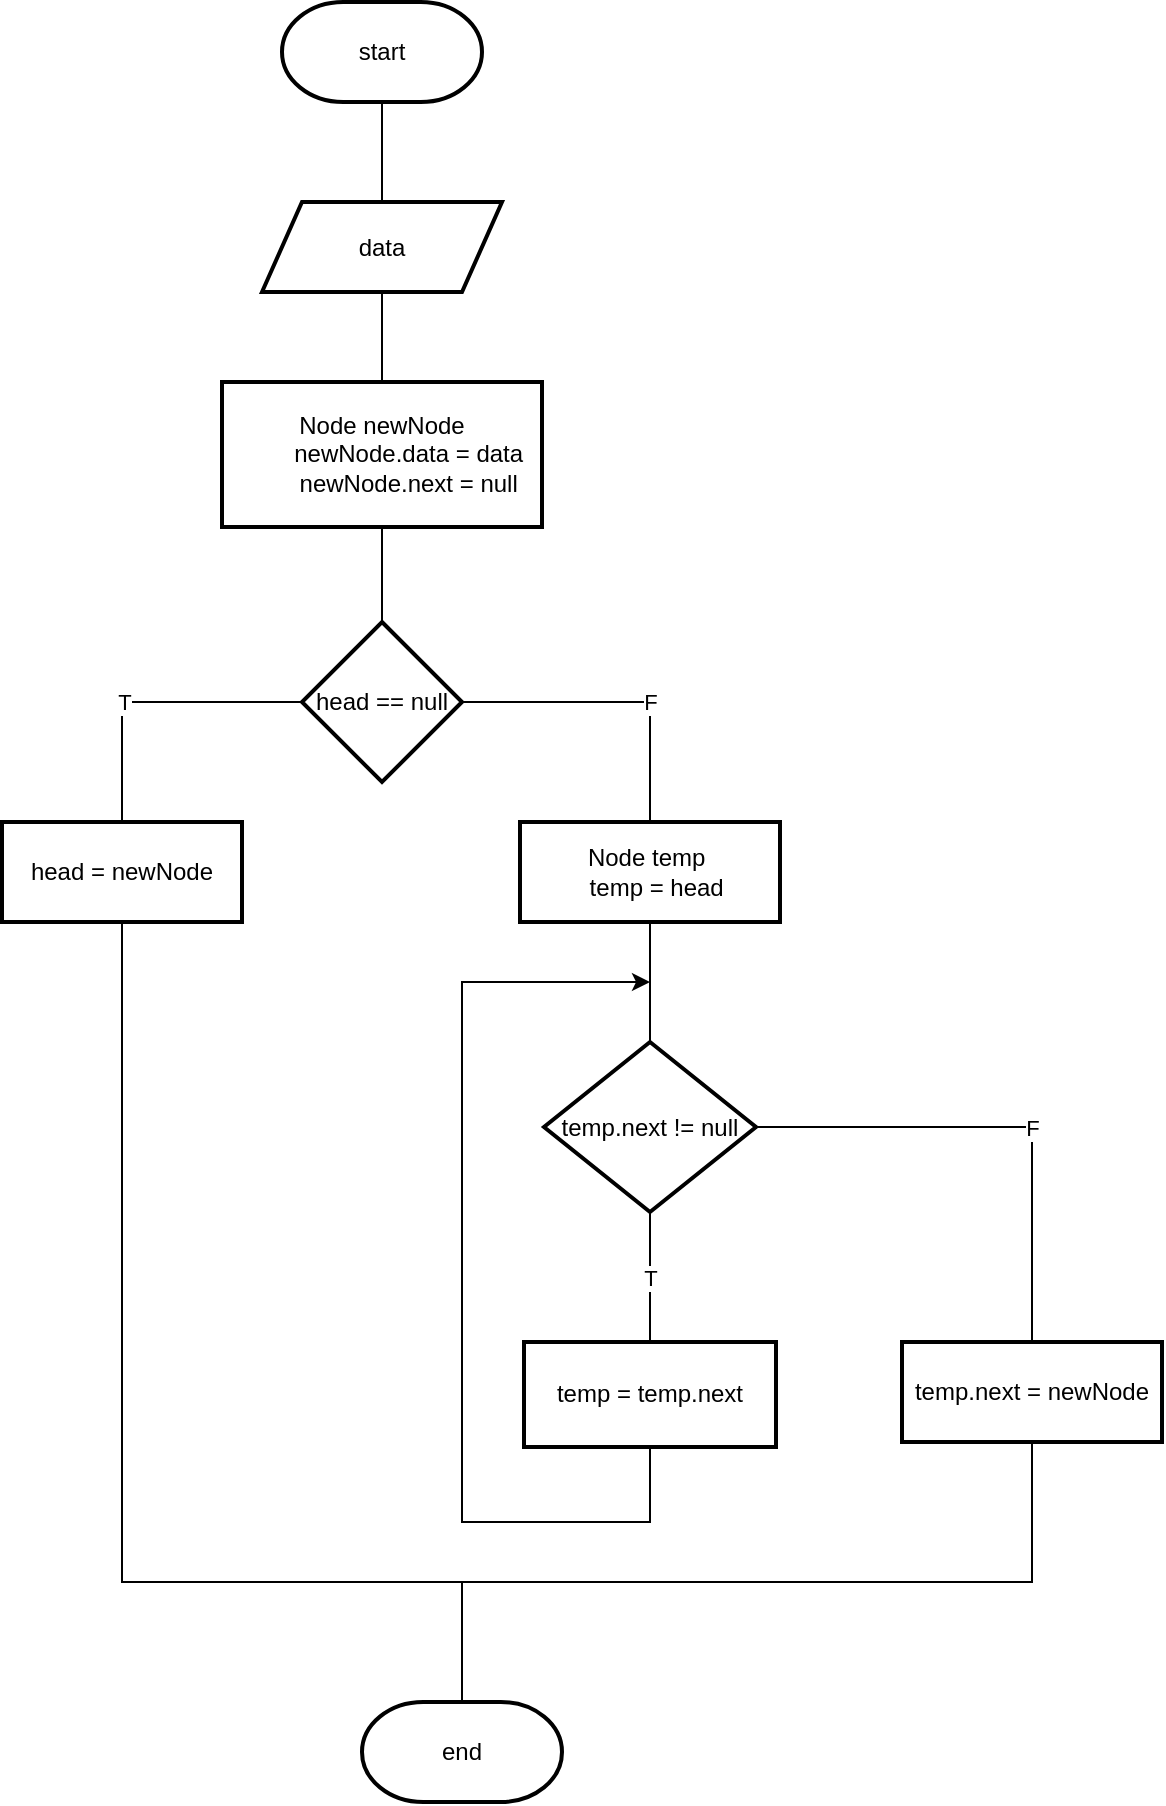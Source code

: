 <mxfile version="16.0.2" type="device" pages="3"><diagram id="46EQcTZkgXqDAd4MXJOi" name="AddLast(data)"><mxGraphModel dx="642" dy="2164" grid="1" gridSize="10" guides="1" tooltips="1" connect="1" arrows="1" fold="1" page="1" pageScale="1" pageWidth="827" pageHeight="1169" math="0" shadow="0"><root><mxCell id="ZuogIWh4_tPAEdnPZKBR-0"/><mxCell id="ZuogIWh4_tPAEdnPZKBR-1" parent="ZuogIWh4_tPAEdnPZKBR-0"/><mxCell id="T2KNaaNXvTxTWFzkc2UA-2" value="" style="edgeStyle=orthogonalEdgeStyle;rounded=0;orthogonalLoop=1;jettySize=auto;html=1;endArrow=none;endFill=0;" parent="ZuogIWh4_tPAEdnPZKBR-1" source="T2KNaaNXvTxTWFzkc2UA-0" target="T2KNaaNXvTxTWFzkc2UA-1" edge="1"><mxGeometry relative="1" as="geometry"/></mxCell><mxCell id="T2KNaaNXvTxTWFzkc2UA-0" value="start" style="strokeWidth=2;html=1;shape=mxgraph.flowchart.terminator;whiteSpace=wrap;" parent="ZuogIWh4_tPAEdnPZKBR-1" vertex="1"><mxGeometry x="230" y="-1040" width="100" height="50" as="geometry"/></mxCell><mxCell id="T2KNaaNXvTxTWFzkc2UA-4" value="" style="edgeStyle=orthogonalEdgeStyle;rounded=0;orthogonalLoop=1;jettySize=auto;html=1;endArrow=none;endFill=0;" parent="ZuogIWh4_tPAEdnPZKBR-1" source="T2KNaaNXvTxTWFzkc2UA-1" target="T2KNaaNXvTxTWFzkc2UA-3" edge="1"><mxGeometry relative="1" as="geometry"/></mxCell><mxCell id="T2KNaaNXvTxTWFzkc2UA-1" value="data" style="shape=parallelogram;perimeter=parallelogramPerimeter;whiteSpace=wrap;html=1;fixedSize=1;strokeWidth=2;" parent="ZuogIWh4_tPAEdnPZKBR-1" vertex="1"><mxGeometry x="220" y="-940" width="120" height="45" as="geometry"/></mxCell><mxCell id="T2KNaaNXvTxTWFzkc2UA-6" value="" style="edgeStyle=orthogonalEdgeStyle;rounded=0;orthogonalLoop=1;jettySize=auto;html=1;endArrow=none;endFill=0;" parent="ZuogIWh4_tPAEdnPZKBR-1" source="T2KNaaNXvTxTWFzkc2UA-3" target="T2KNaaNXvTxTWFzkc2UA-5" edge="1"><mxGeometry relative="1" as="geometry"/></mxCell><mxCell id="T2KNaaNXvTxTWFzkc2UA-3" value="&lt;div&gt;&amp;nbsp;Node newNode&amp;nbsp;&lt;/div&gt;&lt;div&gt;&amp;nbsp; &amp;nbsp; &amp;nbsp; &amp;nbsp; newNode.data = data&lt;/div&gt;&lt;div&gt;&amp;nbsp; &amp;nbsp; &amp;nbsp; &amp;nbsp; newNode.next = null&lt;/div&gt;" style="whiteSpace=wrap;html=1;strokeWidth=2;" parent="ZuogIWh4_tPAEdnPZKBR-1" vertex="1"><mxGeometry x="200" y="-850" width="160" height="72.5" as="geometry"/></mxCell><mxCell id="T2KNaaNXvTxTWFzkc2UA-8" value="" style="edgeStyle=orthogonalEdgeStyle;rounded=0;orthogonalLoop=1;jettySize=auto;html=1;endArrow=none;endFill=0;entryX=0.5;entryY=0;entryDx=0;entryDy=0;" parent="ZuogIWh4_tPAEdnPZKBR-1" source="T2KNaaNXvTxTWFzkc2UA-5" target="T2KNaaNXvTxTWFzkc2UA-7" edge="1"><mxGeometry relative="1" as="geometry"><mxPoint x="150.0" y="-630" as="targetPoint"/></mxGeometry></mxCell><mxCell id="T2KNaaNXvTxTWFzkc2UA-9" value="T" style="edgeLabel;html=1;align=center;verticalAlign=middle;resizable=0;points=[];" parent="T2KNaaNXvTxTWFzkc2UA-8" vertex="1" connectable="0"><mxGeometry x="0.195" relative="1" as="geometry"><mxPoint as="offset"/></mxGeometry></mxCell><mxCell id="T2KNaaNXvTxTWFzkc2UA-11" value="F" style="edgeStyle=orthogonalEdgeStyle;rounded=0;orthogonalLoop=1;jettySize=auto;html=1;endArrow=none;endFill=0;" parent="ZuogIWh4_tPAEdnPZKBR-1" source="T2KNaaNXvTxTWFzkc2UA-5" target="T2KNaaNXvTxTWFzkc2UA-10" edge="1"><mxGeometry x="0.221" relative="1" as="geometry"><mxPoint as="offset"/></mxGeometry></mxCell><mxCell id="T2KNaaNXvTxTWFzkc2UA-5" value="head == null" style="rhombus;whiteSpace=wrap;html=1;strokeWidth=2;" parent="ZuogIWh4_tPAEdnPZKBR-1" vertex="1"><mxGeometry x="240" y="-730" width="80" height="80" as="geometry"/></mxCell><mxCell id="T2KNaaNXvTxTWFzkc2UA-22" style="edgeStyle=none;rounded=0;orthogonalLoop=1;jettySize=auto;html=1;endArrow=none;endFill=0;exitX=0.5;exitY=1;exitDx=0;exitDy=0;" parent="ZuogIWh4_tPAEdnPZKBR-1" source="T2KNaaNXvTxTWFzkc2UA-7" edge="1"><mxGeometry relative="1" as="geometry"><mxPoint x="320" y="-250" as="targetPoint"/><Array as="points"><mxPoint x="150" y="-250"/></Array><mxPoint x="150" y="-580" as="sourcePoint"/></mxGeometry></mxCell><mxCell id="T2KNaaNXvTxTWFzkc2UA-7" value="head = newNode" style="whiteSpace=wrap;html=1;strokeWidth=2;" parent="ZuogIWh4_tPAEdnPZKBR-1" vertex="1"><mxGeometry x="90" y="-630" width="120" height="50" as="geometry"/></mxCell><mxCell id="T2KNaaNXvTxTWFzkc2UA-13" value="" style="edgeStyle=orthogonalEdgeStyle;rounded=0;orthogonalLoop=1;jettySize=auto;html=1;endArrow=none;endFill=0;" parent="ZuogIWh4_tPAEdnPZKBR-1" source="T2KNaaNXvTxTWFzkc2UA-10" target="T2KNaaNXvTxTWFzkc2UA-12" edge="1"><mxGeometry relative="1" as="geometry"/></mxCell><mxCell id="T2KNaaNXvTxTWFzkc2UA-10" value="&lt;div&gt;Node temp&amp;nbsp;&lt;/div&gt;&lt;div&gt;&amp;nbsp; temp = head&lt;/div&gt;" style="whiteSpace=wrap;html=1;strokeWidth=2;" parent="ZuogIWh4_tPAEdnPZKBR-1" vertex="1"><mxGeometry x="349" y="-630" width="130" height="50" as="geometry"/></mxCell><mxCell id="T2KNaaNXvTxTWFzkc2UA-16" value="T" style="rounded=0;orthogonalLoop=1;jettySize=auto;html=1;endArrow=none;endFill=0;" parent="ZuogIWh4_tPAEdnPZKBR-1" source="T2KNaaNXvTxTWFzkc2UA-12" target="T2KNaaNXvTxTWFzkc2UA-14" edge="1"><mxGeometry relative="1" as="geometry"/></mxCell><mxCell id="T2KNaaNXvTxTWFzkc2UA-20" value="F" style="edgeStyle=orthogonalEdgeStyle;rounded=0;orthogonalLoop=1;jettySize=auto;html=1;endArrow=none;endFill=0;" parent="ZuogIWh4_tPAEdnPZKBR-1" source="T2KNaaNXvTxTWFzkc2UA-12" target="T2KNaaNXvTxTWFzkc2UA-19" edge="1"><mxGeometry x="0.124" relative="1" as="geometry"><mxPoint as="offset"/></mxGeometry></mxCell><mxCell id="T2KNaaNXvTxTWFzkc2UA-12" value="temp.next != null" style="rhombus;whiteSpace=wrap;html=1;strokeWidth=2;" parent="ZuogIWh4_tPAEdnPZKBR-1" vertex="1"><mxGeometry x="361" y="-520" width="106" height="85" as="geometry"/></mxCell><mxCell id="T2KNaaNXvTxTWFzkc2UA-17" style="edgeStyle=orthogonalEdgeStyle;rounded=0;orthogonalLoop=1;jettySize=auto;html=1;" parent="ZuogIWh4_tPAEdnPZKBR-1" source="T2KNaaNXvTxTWFzkc2UA-14" edge="1"><mxGeometry relative="1" as="geometry"><mxPoint x="414" y="-550" as="targetPoint"/><Array as="points"><mxPoint x="414" y="-280"/><mxPoint x="320" y="-280"/><mxPoint x="320" y="-550"/></Array></mxGeometry></mxCell><mxCell id="T2KNaaNXvTxTWFzkc2UA-14" value="temp = temp.next" style="whiteSpace=wrap;html=1;strokeWidth=2;" parent="ZuogIWh4_tPAEdnPZKBR-1" vertex="1"><mxGeometry x="351" y="-370" width="126" height="52.5" as="geometry"/></mxCell><mxCell id="T2KNaaNXvTxTWFzkc2UA-21" style="edgeStyle=none;rounded=0;orthogonalLoop=1;jettySize=auto;html=1;endArrow=none;endFill=0;" parent="ZuogIWh4_tPAEdnPZKBR-1" source="T2KNaaNXvTxTWFzkc2UA-19" target="T2KNaaNXvTxTWFzkc2UA-23" edge="1"><mxGeometry relative="1" as="geometry"><mxPoint x="320" y="-180" as="targetPoint"/><Array as="points"><mxPoint x="605" y="-250"/><mxPoint x="320" y="-250"/></Array></mxGeometry></mxCell><mxCell id="T2KNaaNXvTxTWFzkc2UA-19" value="temp.next = newNode" style="whiteSpace=wrap;html=1;strokeWidth=2;" parent="ZuogIWh4_tPAEdnPZKBR-1" vertex="1"><mxGeometry x="540" y="-370" width="130" height="50" as="geometry"/></mxCell><mxCell id="T2KNaaNXvTxTWFzkc2UA-23" value="end" style="strokeWidth=2;html=1;shape=mxgraph.flowchart.terminator;whiteSpace=wrap;" parent="ZuogIWh4_tPAEdnPZKBR-1" vertex="1"><mxGeometry x="270" y="-190" width="100" height="50" as="geometry"/></mxCell></root></mxGraphModel></diagram><diagram id="eJOfYp8_OQBZiYZpGaQI" name="AddAtPosition(data,pos)"><mxGraphModel dx="513" dy="1965" grid="1" gridSize="10" guides="1" tooltips="1" connect="1" arrows="1" fold="1" page="1" pageScale="1" pageWidth="827" pageHeight="1169" math="0" shadow="0"><root><mxCell id="pNUD2-K-y_9FfE0oFIWh-0"/><mxCell id="pNUD2-K-y_9FfE0oFIWh-1" parent="pNUD2-K-y_9FfE0oFIWh-0"/><mxCell id="9apFXV-8-1AusWu4AEQA-0" value="" style="edgeStyle=orthogonalEdgeStyle;rounded=0;orthogonalLoop=1;jettySize=auto;html=1;endArrow=none;endFill=0;" parent="pNUD2-K-y_9FfE0oFIWh-1" source="9apFXV-8-1AusWu4AEQA-1" target="9apFXV-8-1AusWu4AEQA-3" edge="1"><mxGeometry relative="1" as="geometry"/></mxCell><mxCell id="9apFXV-8-1AusWu4AEQA-1" value="start" style="strokeWidth=2;html=1;shape=mxgraph.flowchart.terminator;whiteSpace=wrap;" parent="pNUD2-K-y_9FfE0oFIWh-1" vertex="1"><mxGeometry x="230" y="-1040" width="100" height="50" as="geometry"/></mxCell><mxCell id="9apFXV-8-1AusWu4AEQA-2" value="" style="edgeStyle=orthogonalEdgeStyle;rounded=0;orthogonalLoop=1;jettySize=auto;html=1;endArrow=none;endFill=0;" parent="pNUD2-K-y_9FfE0oFIWh-1" source="9apFXV-8-1AusWu4AEQA-3" target="9apFXV-8-1AusWu4AEQA-4" edge="1"><mxGeometry relative="1" as="geometry"/></mxCell><mxCell id="9apFXV-8-1AusWu4AEQA-3" value="data" style="shape=parallelogram;perimeter=parallelogramPerimeter;whiteSpace=wrap;html=1;fixedSize=1;strokeWidth=2;" parent="pNUD2-K-y_9FfE0oFIWh-1" vertex="1"><mxGeometry x="220" y="-950" width="120" height="45" as="geometry"/></mxCell><mxCell id="9apFXV-8-1AusWu4AEQA-6" value="" style="edgeStyle=none;rounded=0;orthogonalLoop=1;jettySize=auto;html=1;endArrow=none;endFill=0;" parent="pNUD2-K-y_9FfE0oFIWh-1" source="9apFXV-8-1AusWu4AEQA-4" target="9apFXV-8-1AusWu4AEQA-5" edge="1"><mxGeometry relative="1" as="geometry"/></mxCell><mxCell id="9apFXV-8-1AusWu4AEQA-4" value="&lt;div&gt;&amp;nbsp;Node newNode&amp;nbsp;&lt;/div&gt;&lt;div&gt;&amp;nbsp; &amp;nbsp; &amp;nbsp; &amp;nbsp; newNode.data = data&lt;/div&gt;&lt;div&gt;&amp;nbsp; &amp;nbsp; &amp;nbsp; &amp;nbsp; newNode.next = null&lt;/div&gt;" style="whiteSpace=wrap;html=1;strokeWidth=2;" parent="pNUD2-K-y_9FfE0oFIWh-1" vertex="1"><mxGeometry x="200" y="-860" width="160" height="72.5" as="geometry"/></mxCell><mxCell id="9apFXV-8-1AusWu4AEQA-8" value="T" style="edgeStyle=none;rounded=0;orthogonalLoop=1;jettySize=auto;html=1;exitX=0;exitY=0.5;exitDx=0;exitDy=0;endArrow=none;endFill=0;" parent="pNUD2-K-y_9FfE0oFIWh-1" source="9apFXV-8-1AusWu4AEQA-5" target="9apFXV-8-1AusWu4AEQA-7" edge="1"><mxGeometry x="0.333" relative="1" as="geometry"><Array as="points"><mxPoint x="120" y="-700"/></Array><mxPoint as="offset"/></mxGeometry></mxCell><mxCell id="9apFXV-8-1AusWu4AEQA-10" value="F" style="edgeStyle=none;rounded=0;orthogonalLoop=1;jettySize=auto;html=1;exitX=1;exitY=0.5;exitDx=0;exitDy=0;endArrow=none;endFill=0;" parent="pNUD2-K-y_9FfE0oFIWh-1" source="9apFXV-8-1AusWu4AEQA-5" target="9apFXV-8-1AusWu4AEQA-9" edge="1"><mxGeometry x="0.29" relative="1" as="geometry"><Array as="points"><mxPoint x="440" y="-700"/></Array><mxPoint as="offset"/></mxGeometry></mxCell><mxCell id="9apFXV-8-1AusWu4AEQA-5" value="pos == 1" style="rhombus;whiteSpace=wrap;html=1;strokeWidth=2;" parent="pNUD2-K-y_9FfE0oFIWh-1" vertex="1"><mxGeometry x="240" y="-740" width="80" height="80" as="geometry"/></mxCell><mxCell id="9apFXV-8-1AusWu4AEQA-26" style="edgeStyle=none;rounded=0;orthogonalLoop=1;jettySize=auto;html=1;entryX=0.5;entryY=0;entryDx=0;entryDy=0;entryPerimeter=0;endArrow=none;endFill=0;" parent="pNUD2-K-y_9FfE0oFIWh-1" source="9apFXV-8-1AusWu4AEQA-7" target="9apFXV-8-1AusWu4AEQA-25" edge="1"><mxGeometry relative="1" as="geometry"><mxPoint x="270" y="160" as="targetPoint"/><Array as="points"><mxPoint x="120" y="100"/><mxPoint x="430" y="100"/><mxPoint x="430" y="130"/></Array></mxGeometry></mxCell><mxCell id="9apFXV-8-1AusWu4AEQA-7" value="&lt;div&gt;newNode.next = head&lt;/div&gt;&lt;div&gt;&amp;nbsp; head = newNode&lt;/div&gt;" style="whiteSpace=wrap;html=1;strokeWidth=2;" parent="pNUD2-K-y_9FfE0oFIWh-1" vertex="1"><mxGeometry x="50" y="-650" width="140" height="60" as="geometry"/></mxCell><mxCell id="9apFXV-8-1AusWu4AEQA-12" value="" style="edgeStyle=none;rounded=0;orthogonalLoop=1;jettySize=auto;html=1;endArrow=none;endFill=0;" parent="pNUD2-K-y_9FfE0oFIWh-1" source="9apFXV-8-1AusWu4AEQA-9" target="9apFXV-8-1AusWu4AEQA-11" edge="1"><mxGeometry relative="1" as="geometry"/></mxCell><mxCell id="9apFXV-8-1AusWu4AEQA-9" value="&lt;div&gt;Node temp&amp;nbsp;&lt;/div&gt;&lt;div&gt;&amp;nbsp; temp = head&lt;/div&gt;" style="whiteSpace=wrap;html=1;strokeWidth=2;" parent="pNUD2-K-y_9FfE0oFIWh-1" vertex="1"><mxGeometry x="370" y="-644" width="140" height="60" as="geometry"/></mxCell><mxCell id="9apFXV-8-1AusWu4AEQA-14" value="T" style="edgeStyle=none;rounded=0;orthogonalLoop=1;jettySize=auto;html=1;endArrow=none;endFill=0;" parent="pNUD2-K-y_9FfE0oFIWh-1" source="9apFXV-8-1AusWu4AEQA-11" target="9apFXV-8-1AusWu4AEQA-13" edge="1"><mxGeometry relative="1" as="geometry"/></mxCell><mxCell id="9apFXV-8-1AusWu4AEQA-19" value="F" style="edgeStyle=none;rounded=0;orthogonalLoop=1;jettySize=auto;html=1;exitX=1;exitY=0.5;exitDx=0;exitDy=0;entryX=0.5;entryY=0;entryDx=0;entryDy=0;endArrow=none;endFill=0;" parent="pNUD2-K-y_9FfE0oFIWh-1" source="9apFXV-8-1AusWu4AEQA-11" target="9apFXV-8-1AusWu4AEQA-20" edge="1"><mxGeometry x="-0.761" relative="1" as="geometry"><mxPoint x="440" y="-128.316" as="targetPoint"/><Array as="points"><mxPoint x="580" y="-505"/><mxPoint x="580" y="-160"/><mxPoint x="440" y="-160"/></Array><mxPoint x="1" as="offset"/></mxGeometry></mxCell><mxCell id="9apFXV-8-1AusWu4AEQA-11" value="i = 1; i &amp;lt; pos - 1; i++" style="shape=hexagon;perimeter=hexagonPerimeter2;whiteSpace=wrap;html=1;fixedSize=1;strokeWidth=2;" parent="pNUD2-K-y_9FfE0oFIWh-1" vertex="1"><mxGeometry x="370" y="-530" width="140" height="50" as="geometry"/></mxCell><mxCell id="9apFXV-8-1AusWu4AEQA-16" value="T" style="edgeStyle=none;rounded=0;orthogonalLoop=1;jettySize=auto;html=1;exitX=0;exitY=0.5;exitDx=0;exitDy=0;endArrow=none;endFill=0;" parent="pNUD2-K-y_9FfE0oFIWh-1" source="9apFXV-8-1AusWu4AEQA-13" target="9apFXV-8-1AusWu4AEQA-15" edge="1"><mxGeometry x="0.333" relative="1" as="geometry"><Array as="points"><mxPoint x="300" y="-380"/></Array><mxPoint as="offset"/></mxGeometry></mxCell><mxCell id="9apFXV-8-1AusWu4AEQA-17" value="F" style="edgeStyle=none;rounded=0;orthogonalLoop=1;jettySize=auto;html=1;exitX=1;exitY=0.5;exitDx=0;exitDy=0;entryX=0;entryY=0.5;entryDx=0;entryDy=0;" parent="pNUD2-K-y_9FfE0oFIWh-1" source="9apFXV-8-1AusWu4AEQA-13" target="9apFXV-8-1AusWu4AEQA-11" edge="1"><mxGeometry x="-0.92" relative="1" as="geometry"><mxPoint x="260" y="-510" as="targetPoint"/><Array as="points"><mxPoint x="520" y="-380"/><mxPoint x="520" y="-240"/><mxPoint x="440" y="-240"/><mxPoint x="440" y="-200"/><mxPoint x="210" y="-200"/><mxPoint x="210" y="-505"/></Array><mxPoint as="offset"/></mxGeometry></mxCell><mxCell id="9apFXV-8-1AusWu4AEQA-13" value="temp != null" style="rhombus;whiteSpace=wrap;html=1;strokeWidth=2;" parent="pNUD2-K-y_9FfE0oFIWh-1" vertex="1"><mxGeometry x="400" y="-420" width="80" height="80" as="geometry"/></mxCell><mxCell id="9apFXV-8-1AusWu4AEQA-18" style="edgeStyle=none;rounded=0;orthogonalLoop=1;jettySize=auto;html=1;exitX=0.5;exitY=1;exitDx=0;exitDy=0;endArrow=none;endFill=0;" parent="pNUD2-K-y_9FfE0oFIWh-1" source="9apFXV-8-1AusWu4AEQA-15" edge="1"><mxGeometry relative="1" as="geometry"><mxPoint x="440" y="-240" as="targetPoint"/><Array as="points"><mxPoint x="300" y="-240"/></Array></mxGeometry></mxCell><mxCell id="9apFXV-8-1AusWu4AEQA-15" value="temp = temp.next" style="whiteSpace=wrap;html=1;strokeWidth=2;" parent="pNUD2-K-y_9FfE0oFIWh-1" vertex="1"><mxGeometry x="240" y="-330" width="120" height="50" as="geometry"/></mxCell><mxCell id="9apFXV-8-1AusWu4AEQA-22" value="T" style="edgeStyle=none;rounded=0;orthogonalLoop=1;jettySize=auto;html=1;exitX=0;exitY=0.5;exitDx=0;exitDy=0;endArrow=none;endFill=0;" parent="pNUD2-K-y_9FfE0oFIWh-1" source="9apFXV-8-1AusWu4AEQA-20" target="9apFXV-8-1AusWu4AEQA-21" edge="1"><mxGeometry x="0.333" relative="1" as="geometry"><Array as="points"><mxPoint x="300" y="-90"/></Array><mxPoint as="offset"/></mxGeometry></mxCell><mxCell id="9apFXV-8-1AusWu4AEQA-23" value="F" style="edgeStyle=none;rounded=0;orthogonalLoop=1;jettySize=auto;html=1;exitX=1;exitY=0.5;exitDx=0;exitDy=0;endArrow=none;endFill=0;" parent="pNUD2-K-y_9FfE0oFIWh-1" source="9apFXV-8-1AusWu4AEQA-20" edge="1"><mxGeometry x="-0.667" relative="1" as="geometry"><mxPoint x="430" y="100" as="targetPoint"/><Array as="points"><mxPoint x="540" y="-90"/><mxPoint x="540" y="60"/><mxPoint x="430" y="60"/></Array><mxPoint as="offset"/></mxGeometry></mxCell><mxCell id="9apFXV-8-1AusWu4AEQA-20" value="temp != null" style="rhombus;whiteSpace=wrap;html=1;strokeWidth=2;" parent="pNUD2-K-y_9FfE0oFIWh-1" vertex="1"><mxGeometry x="400" y="-130" width="80" height="80" as="geometry"/></mxCell><mxCell id="9apFXV-8-1AusWu4AEQA-24" style="edgeStyle=none;rounded=0;orthogonalLoop=1;jettySize=auto;html=1;exitX=0.5;exitY=1;exitDx=0;exitDy=0;endArrow=none;endFill=0;" parent="pNUD2-K-y_9FfE0oFIWh-1" source="9apFXV-8-1AusWu4AEQA-21" edge="1"><mxGeometry relative="1" as="geometry"><mxPoint x="430" y="60" as="targetPoint"/><Array as="points"><mxPoint x="300" y="60"/></Array></mxGeometry></mxCell><mxCell id="9apFXV-8-1AusWu4AEQA-21" value="&lt;div&gt;newNode.next = temp.next&amp;nbsp;&amp;nbsp;&lt;/div&gt;&lt;div&gt;&lt;span&gt;temp.next = newNode&lt;/span&gt;&lt;/div&gt;" style="whiteSpace=wrap;html=1;strokeWidth=2;" parent="pNUD2-K-y_9FfE0oFIWh-1" vertex="1"><mxGeometry x="215" y="-40" width="170" height="60" as="geometry"/></mxCell><mxCell id="9apFXV-8-1AusWu4AEQA-25" value="end" style="strokeWidth=2;html=1;shape=mxgraph.flowchart.terminator;whiteSpace=wrap;" parent="pNUD2-K-y_9FfE0oFIWh-1" vertex="1"><mxGeometry x="380" y="150" width="100" height="50" as="geometry"/></mxCell></root></mxGraphModel></diagram><diagram id="lkqx1esiW4ZVqt9Fw-5p" name="Min"><mxGraphModel dx="770" dy="2363" grid="1" gridSize="10" guides="1" tooltips="1" connect="1" arrows="1" fold="1" page="1" pageScale="1" pageWidth="827" pageHeight="1169" math="0" shadow="0"><root><mxCell id="wSQKsgvbl7M9N75l8UD8-0"/><mxCell id="wSQKsgvbl7M9N75l8UD8-1" parent="wSQKsgvbl7M9N75l8UD8-0"/><mxCell id="CvTeXpwJ7eYZNi3CRiU2-1" value="" style="edgeStyle=orthogonalEdgeStyle;rounded=0;orthogonalLoop=1;jettySize=auto;html=1;endArrow=none;endFill=0;" parent="wSQKsgvbl7M9N75l8UD8-1" source="ymR5pzahO84pgleqEC9t-1" target="CvTeXpwJ7eYZNi3CRiU2-0" edge="1"><mxGeometry relative="1" as="geometry"/></mxCell><mxCell id="ymR5pzahO84pgleqEC9t-1" value="start" style="strokeWidth=2;html=1;shape=mxgraph.flowchart.terminator;whiteSpace=wrap;" parent="wSQKsgvbl7M9N75l8UD8-1" vertex="1"><mxGeometry x="363" y="-1040" width="100" height="50" as="geometry"/></mxCell><mxCell id="ymR5pzahO84pgleqEC9t-6" value="" style="edgeStyle=none;rounded=0;orthogonalLoop=1;jettySize=auto;html=1;endArrow=none;endFill=0;" parent="wSQKsgvbl7M9N75l8UD8-1" source="ymR5pzahO84pgleqEC9t-4" target="ymR5pzahO84pgleqEC9t-5" edge="1"><mxGeometry relative="1" as="geometry"/></mxCell><mxCell id="ymR5pzahO84pgleqEC9t-4" value="Min = MaxValue" style="whiteSpace=wrap;html=1;strokeWidth=2;" parent="wSQKsgvbl7M9N75l8UD8-1" vertex="1"><mxGeometry x="345.25" y="-780" width="135.5" height="50" as="geometry"/></mxCell><mxCell id="ymR5pzahO84pgleqEC9t-8" value="T" style="edgeStyle=none;rounded=0;orthogonalLoop=1;jettySize=auto;html=1;endArrow=none;endFill=0;" parent="wSQKsgvbl7M9N75l8UD8-1" source="ymR5pzahO84pgleqEC9t-5" target="ymR5pzahO84pgleqEC9t-7" edge="1"><mxGeometry relative="1" as="geometry"/></mxCell><mxCell id="ymR5pzahO84pgleqEC9t-17" value="F" style="edgeStyle=none;rounded=0;orthogonalLoop=1;jettySize=auto;html=1;exitX=1;exitY=0.5;exitDx=0;exitDy=0;endArrow=none;endFill=0;" parent="wSQKsgvbl7M9N75l8UD8-1" source="ymR5pzahO84pgleqEC9t-5" target="ymR5pzahO84pgleqEC9t-16" edge="1"><mxGeometry x="0.579" relative="1" as="geometry"><Array as="points"><mxPoint x="640" y="-620"/></Array><mxPoint as="offset"/></mxGeometry></mxCell><mxCell id="ymR5pzahO84pgleqEC9t-5" value="temp != null" style="rhombus;whiteSpace=wrap;html=1;strokeWidth=2;" parent="wSQKsgvbl7M9N75l8UD8-1" vertex="1"><mxGeometry x="372.25" y="-660" width="80" height="80" as="geometry"/></mxCell><mxCell id="ymR5pzahO84pgleqEC9t-10" value="T" style="edgeStyle=none;rounded=0;orthogonalLoop=1;jettySize=auto;html=1;exitX=0;exitY=0.5;exitDx=0;exitDy=0;endArrow=none;endFill=0;" parent="wSQKsgvbl7M9N75l8UD8-1" source="ymR5pzahO84pgleqEC9t-7" target="ymR5pzahO84pgleqEC9t-9" edge="1"><mxGeometry x="0.578" relative="1" as="geometry"><Array as="points"><mxPoint x="260" y="-490"/></Array><mxPoint as="offset"/></mxGeometry></mxCell><mxCell id="ymR5pzahO84pgleqEC9t-11" value="F" style="edgeStyle=none;rounded=0;orthogonalLoop=1;jettySize=auto;html=1;exitX=1;exitY=0.5;exitDx=0;exitDy=0;entryX=0.5;entryY=0;entryDx=0;entryDy=0;endArrow=none;endFill=0;" parent="wSQKsgvbl7M9N75l8UD8-1" source="ymR5pzahO84pgleqEC9t-7" target="ymR5pzahO84pgleqEC9t-13" edge="1"><mxGeometry x="-0.776" relative="1" as="geometry"><mxPoint x="410" y="-350" as="targetPoint"/><Array as="points"><mxPoint x="480" y="-490"/><mxPoint x="480" y="-380"/><mxPoint x="410" y="-380"/></Array><mxPoint as="offset"/></mxGeometry></mxCell><mxCell id="ymR5pzahO84pgleqEC9t-7" value="Min &amp;gt; temp.data" style="rhombus;whiteSpace=wrap;html=1;strokeWidth=2;" parent="wSQKsgvbl7M9N75l8UD8-1" vertex="1"><mxGeometry x="372.25" y="-530" width="80" height="80" as="geometry"/></mxCell><mxCell id="ymR5pzahO84pgleqEC9t-12" style="edgeStyle=none;rounded=0;orthogonalLoop=1;jettySize=auto;html=1;exitX=0.5;exitY=1;exitDx=0;exitDy=0;endArrow=none;endFill=0;" parent="wSQKsgvbl7M9N75l8UD8-1" source="ymR5pzahO84pgleqEC9t-9" edge="1"><mxGeometry relative="1" as="geometry"><mxPoint x="410" y="-380" as="targetPoint"/><Array as="points"><mxPoint x="260" y="-380"/></Array></mxGeometry></mxCell><mxCell id="ymR5pzahO84pgleqEC9t-9" value="Min = temp.data" style="whiteSpace=wrap;html=1;strokeWidth=2;" parent="wSQKsgvbl7M9N75l8UD8-1" vertex="1"><mxGeometry x="200" y="-460" width="120" height="50" as="geometry"/></mxCell><mxCell id="ymR5pzahO84pgleqEC9t-14" style="edgeStyle=none;rounded=0;orthogonalLoop=1;jettySize=auto;html=1;exitX=0.5;exitY=1;exitDx=0;exitDy=0;" parent="wSQKsgvbl7M9N75l8UD8-1" source="ymR5pzahO84pgleqEC9t-13" edge="1"><mxGeometry relative="1" as="geometry"><mxPoint x="410" y="-680" as="targetPoint"/><Array as="points"><mxPoint x="410" y="-260"/><mxPoint x="160" y="-260"/><mxPoint x="160" y="-680"/></Array></mxGeometry></mxCell><mxCell id="ymR5pzahO84pgleqEC9t-13" value="temp = temp.next" style="whiteSpace=wrap;html=1;strokeWidth=2;" parent="wSQKsgvbl7M9N75l8UD8-1" vertex="1"><mxGeometry x="346.5" y="-340" width="126.5" height="50" as="geometry"/></mxCell><mxCell id="pw_i-2Q8Kdw9bnwo_Ylo-1" value="" style="edgeStyle=none;rounded=0;orthogonalLoop=1;jettySize=auto;html=1;endArrow=none;endFill=0;entryX=0.5;entryY=0;entryDx=0;entryDy=0;" parent="wSQKsgvbl7M9N75l8UD8-1" source="ymR5pzahO84pgleqEC9t-16" target="CvTeXpwJ7eYZNi3CRiU2-7" edge="1"><mxGeometry relative="1" as="geometry"><mxPoint x="410" y="-190" as="targetPoint"/><Array as="points"><mxPoint x="640" y="-240"/><mxPoint x="410" y="-240"/></Array></mxGeometry></mxCell><mxCell id="ymR5pzahO84pgleqEC9t-16" value="Min" style="shape=parallelogram;perimeter=parallelogramPerimeter;whiteSpace=wrap;html=1;fixedSize=1;strokeWidth=2;" parent="wSQKsgvbl7M9N75l8UD8-1" vertex="1"><mxGeometry x="580" y="-570" width="120" height="40" as="geometry"/></mxCell><mxCell id="CvTeXpwJ7eYZNi3CRiU2-2" value="" style="edgeStyle=orthogonalEdgeStyle;rounded=0;orthogonalLoop=1;jettySize=auto;html=1;endArrow=none;endFill=0;" parent="wSQKsgvbl7M9N75l8UD8-1" source="CvTeXpwJ7eYZNi3CRiU2-0" target="ymR5pzahO84pgleqEC9t-4" edge="1"><mxGeometry relative="1" as="geometry"/></mxCell><mxCell id="CvTeXpwJ7eYZNi3CRiU2-0" value="&lt;div&gt;&amp;nbsp;Node temp&amp;nbsp;&lt;/div&gt;&lt;div&gt;&lt;span&gt;temp = this.head&lt;/span&gt;&lt;/div&gt;&lt;div&gt;&lt;span&gt;Node tmp&amp;nbsp;&lt;/span&gt;&lt;/div&gt;&lt;div&gt;&lt;span&gt;tmp = this.head&lt;/span&gt;&lt;/div&gt;" style="whiteSpace=wrap;html=1;strokeWidth=2;" parent="wSQKsgvbl7M9N75l8UD8-1" vertex="1"><mxGeometry x="339.5" y="-930" width="147" height="95" as="geometry"/></mxCell><mxCell id="CvTeXpwJ7eYZNi3CRiU2-6" value="F" style="edgeStyle=none;rounded=0;orthogonalLoop=1;jettySize=auto;html=1;exitX=1;exitY=0.5;exitDx=0;exitDy=0;endArrow=none;endFill=0;" parent="wSQKsgvbl7M9N75l8UD8-1" source="CvTeXpwJ7eYZNi3CRiU2-7" target="CvTeXpwJ7eYZNi3CRiU2-16" edge="1"><mxGeometry x="0.653" relative="1" as="geometry"><Array as="points"><mxPoint x="640" y="-150"/></Array><mxPoint as="offset"/></mxGeometry></mxCell><mxCell id="CvTeXpwJ7eYZNi3CRiU2-18" value="T" style="edgeStyle=orthogonalEdgeStyle;rounded=0;orthogonalLoop=1;jettySize=auto;html=1;endArrow=none;endFill=0;" parent="wSQKsgvbl7M9N75l8UD8-1" source="CvTeXpwJ7eYZNi3CRiU2-7" target="CvTeXpwJ7eYZNi3CRiU2-17" edge="1"><mxGeometry relative="1" as="geometry"/></mxCell><mxCell id="CvTeXpwJ7eYZNi3CRiU2-7" value="tmp != null" style="rhombus;whiteSpace=wrap;html=1;strokeWidth=2;" parent="wSQKsgvbl7M9N75l8UD8-1" vertex="1"><mxGeometry x="369.75" y="-190" width="80" height="80" as="geometry"/></mxCell><mxCell id="CvTeXpwJ7eYZNi3CRiU2-8" value="T" style="edgeStyle=none;rounded=0;orthogonalLoop=1;jettySize=auto;html=1;exitX=0;exitY=0.5;exitDx=0;exitDy=0;endArrow=none;endFill=0;" parent="wSQKsgvbl7M9N75l8UD8-1" source="CvTeXpwJ7eYZNi3CRiU2-10" target="CvTeXpwJ7eYZNi3CRiU2-12" edge="1"><mxGeometry x="0.578" relative="1" as="geometry"><Array as="points"><mxPoint x="260" y="60"/></Array><mxPoint as="offset"/></mxGeometry></mxCell><mxCell id="CvTeXpwJ7eYZNi3CRiU2-9" value="F" style="edgeStyle=none;rounded=0;orthogonalLoop=1;jettySize=auto;html=1;exitX=1;exitY=0.5;exitDx=0;exitDy=0;entryX=0.5;entryY=0;entryDx=0;entryDy=0;endArrow=none;endFill=0;" parent="wSQKsgvbl7M9N75l8UD8-1" source="CvTeXpwJ7eYZNi3CRiU2-10" target="CvTeXpwJ7eYZNi3CRiU2-14" edge="1"><mxGeometry x="-0.776" relative="1" as="geometry"><mxPoint x="410" y="200" as="targetPoint"/><Array as="points"><mxPoint x="480" y="60"/><mxPoint x="480" y="170"/><mxPoint x="410" y="170"/></Array><mxPoint as="offset"/></mxGeometry></mxCell><mxCell id="CvTeXpwJ7eYZNi3CRiU2-10" value="tmp.data == Min" style="rhombus;whiteSpace=wrap;html=1;strokeWidth=2;" parent="wSQKsgvbl7M9N75l8UD8-1" vertex="1"><mxGeometry x="369.75" y="20" width="80" height="80" as="geometry"/></mxCell><mxCell id="CvTeXpwJ7eYZNi3CRiU2-11" style="edgeStyle=none;rounded=0;orthogonalLoop=1;jettySize=auto;html=1;exitX=0.5;exitY=1;exitDx=0;exitDy=0;endArrow=none;endFill=0;" parent="wSQKsgvbl7M9N75l8UD8-1" source="CvTeXpwJ7eYZNi3CRiU2-12" edge="1"><mxGeometry relative="1" as="geometry"><mxPoint x="410" y="170" as="targetPoint"/><Array as="points"><mxPoint x="260" y="170"/></Array></mxGeometry></mxCell><mxCell id="CvTeXpwJ7eYZNi3CRiU2-12" value="[BREAKE]" style="whiteSpace=wrap;html=1;strokeWidth=2;" parent="wSQKsgvbl7M9N75l8UD8-1" vertex="1"><mxGeometry x="200" y="90" width="120" height="50" as="geometry"/></mxCell><mxCell id="CvTeXpwJ7eYZNi3CRiU2-13" style="edgeStyle=none;rounded=0;orthogonalLoop=1;jettySize=auto;html=1;exitX=0.5;exitY=1;exitDx=0;exitDy=0;" parent="wSQKsgvbl7M9N75l8UD8-1" source="CvTeXpwJ7eYZNi3CRiU2-14" edge="1"><mxGeometry relative="1" as="geometry"><mxPoint x="410" y="-220" as="targetPoint"/><Array as="points"><mxPoint x="410" y="300"/><mxPoint x="170" y="300"/><mxPoint x="170" y="-220"/></Array></mxGeometry></mxCell><mxCell id="CvTeXpwJ7eYZNi3CRiU2-14" value="temp = temp.next" style="whiteSpace=wrap;html=1;strokeWidth=2;" parent="wSQKsgvbl7M9N75l8UD8-1" vertex="1"><mxGeometry x="346.5" y="210" width="126.5" height="50" as="geometry"/></mxCell><mxCell id="CvTeXpwJ7eYZNi3CRiU2-21" value="" style="edgeStyle=orthogonalEdgeStyle;rounded=0;orthogonalLoop=1;jettySize=auto;html=1;endArrow=none;endFill=0;" parent="wSQKsgvbl7M9N75l8UD8-1" source="CvTeXpwJ7eYZNi3CRiU2-16" target="CvTeXpwJ7eYZNi3CRiU2-20" edge="1"><mxGeometry relative="1" as="geometry"/></mxCell><mxCell id="CvTeXpwJ7eYZNi3CRiU2-16" value="i" style="shape=parallelogram;perimeter=parallelogramPerimeter;whiteSpace=wrap;html=1;fixedSize=1;strokeWidth=2;" parent="wSQKsgvbl7M9N75l8UD8-1" vertex="1"><mxGeometry x="580" y="-110" width="120" height="40" as="geometry"/></mxCell><mxCell id="CvTeXpwJ7eYZNi3CRiU2-19" value="" style="edgeStyle=orthogonalEdgeStyle;rounded=0;orthogonalLoop=1;jettySize=auto;html=1;endArrow=none;endFill=0;" parent="wSQKsgvbl7M9N75l8UD8-1" source="CvTeXpwJ7eYZNi3CRiU2-17" target="CvTeXpwJ7eYZNi3CRiU2-10" edge="1"><mxGeometry relative="1" as="geometry"/></mxCell><mxCell id="CvTeXpwJ7eYZNi3CRiU2-17" value="i = i + 1" style="whiteSpace=wrap;html=1;strokeWidth=2;" parent="wSQKsgvbl7M9N75l8UD8-1" vertex="1"><mxGeometry x="350.75" y="-70" width="118" height="50" as="geometry"/></mxCell><mxCell id="CvTeXpwJ7eYZNi3CRiU2-20" value="end" style="strokeWidth=2;html=1;shape=mxgraph.flowchart.terminator;whiteSpace=wrap;" parent="wSQKsgvbl7M9N75l8UD8-1" vertex="1"><mxGeometry x="590" y="-30" width="100" height="50" as="geometry"/></mxCell><mxCell id="PDibri_KGXn1t0MdqtAt-15" value="LinkedList" style="swimlane;fontStyle=0;childLayout=stackLayout;horizontal=1;startSize=26;horizontalStack=0;resizeParent=1;resizeParentMax=0;resizeLast=0;collapsible=1;marginBottom=0;align=center;fontSize=14;" vertex="1" parent="wSQKsgvbl7M9N75l8UD8-1"><mxGeometry x="570" y="-1070" width="200" height="172" as="geometry"/></mxCell><mxCell id="PDibri_KGXn1t0MdqtAt-26" value="&lt;span style=&quot;text-align: left&quot;&gt;head є Node&lt;/span&gt;" style="rounded=0;whiteSpace=wrap;html=1;" vertex="1" parent="PDibri_KGXn1t0MdqtAt-15"><mxGeometry y="26" width="200" height="60" as="geometry"/></mxCell><mxCell id="PDibri_KGXn1t0MdqtAt-19" value="Node" style="swimlane;fontStyle=0;childLayout=stackLayout;horizontal=1;startSize=26;horizontalStack=0;resizeParent=1;resizeParentMax=0;resizeLast=0;collapsible=1;marginBottom=0;align=center;fontSize=14;" vertex="1" parent="PDibri_KGXn1t0MdqtAt-15"><mxGeometry y="86" width="200" height="86" as="geometry"/></mxCell><mxCell id="PDibri_KGXn1t0MdqtAt-23" style="edgeStyle=orthogonalEdgeStyle;rounded=0;orthogonalLoop=1;jettySize=auto;html=1;exitX=1;exitY=0.5;exitDx=0;exitDy=0;" edge="1" parent="PDibri_KGXn1t0MdqtAt-19"><mxGeometry relative="1" as="geometry"><mxPoint x="200" y="71" as="sourcePoint"/><mxPoint x="200" y="71" as="targetPoint"/></mxGeometry></mxCell><mxCell id="PDibri_KGXn1t0MdqtAt-28" value="&lt;span style=&quot;text-align: left&quot;&gt;data є N&lt;br&gt;&lt;/span&gt;&lt;span style=&quot;text-align: left&quot;&gt;next є Node&lt;/span&gt;&lt;span style=&quot;text-align: left&quot;&gt;&lt;br&gt;&lt;/span&gt;" style="rounded=0;whiteSpace=wrap;html=1;" vertex="1" parent="PDibri_KGXn1t0MdqtAt-19"><mxGeometry y="26" width="200" height="60" as="geometry"/></mxCell></root></mxGraphModel></diagram></mxfile>